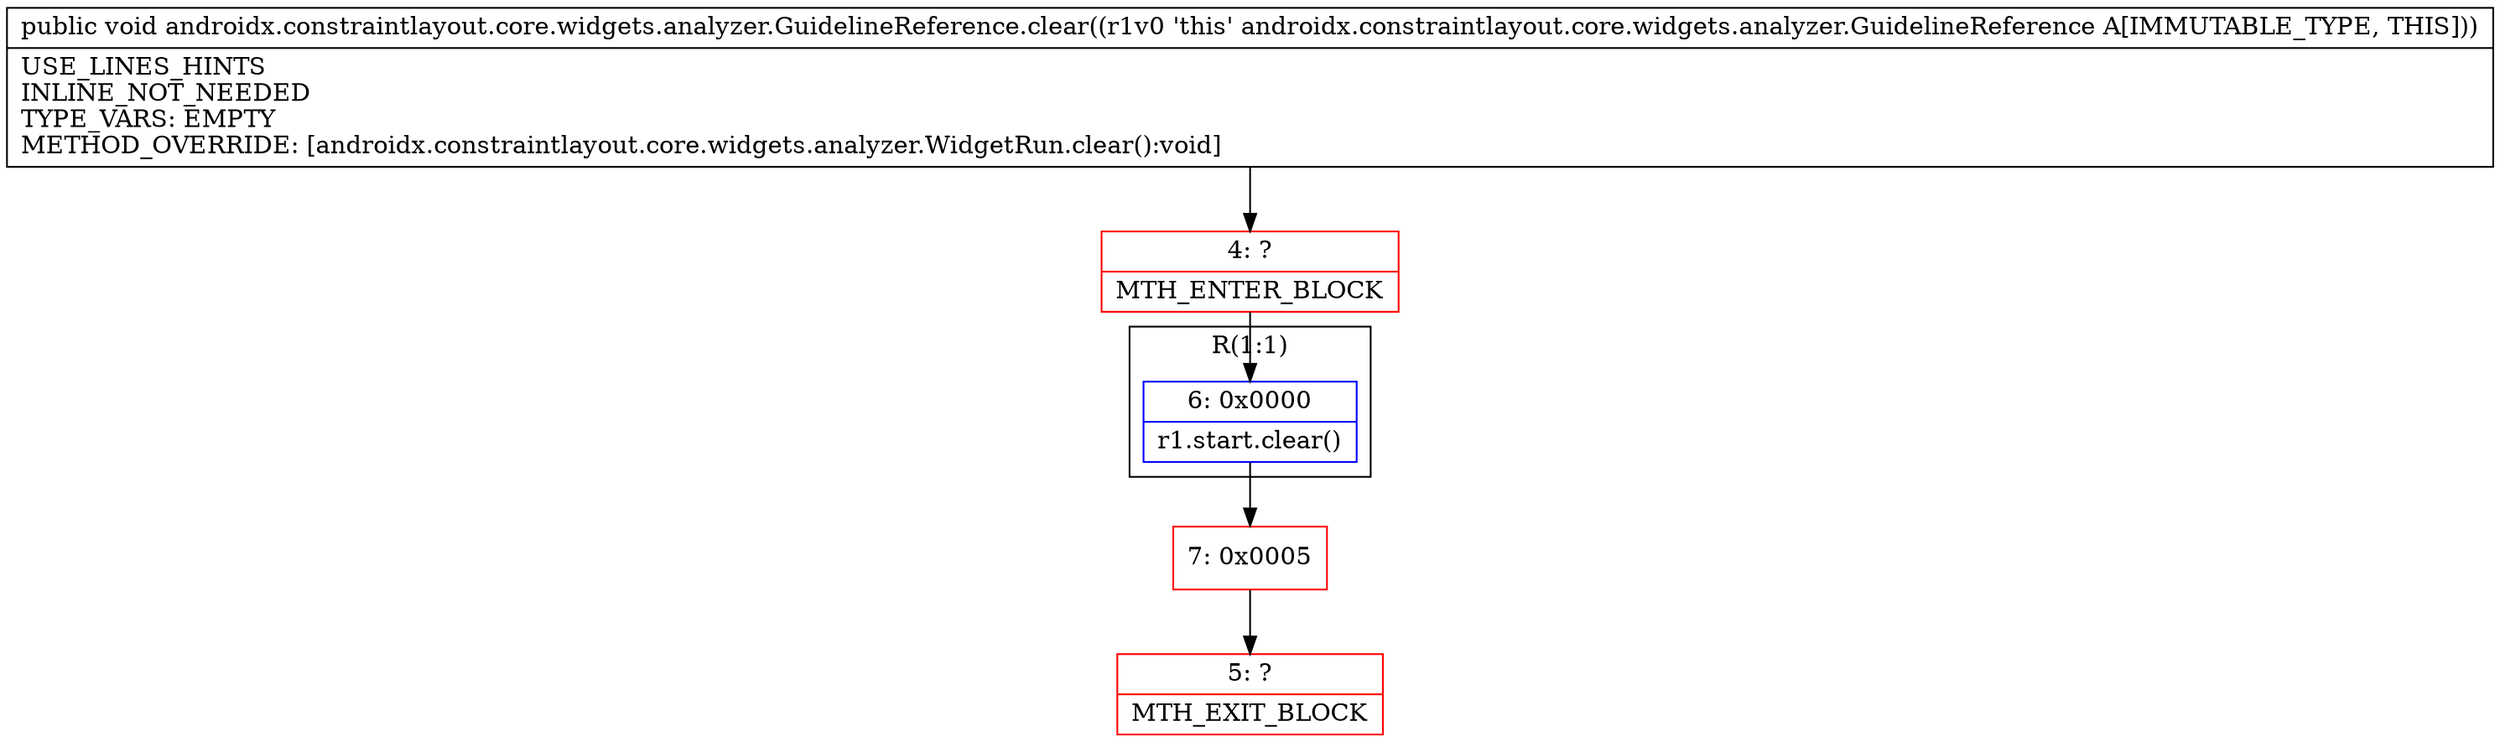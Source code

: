 digraph "CFG forandroidx.constraintlayout.core.widgets.analyzer.GuidelineReference.clear()V" {
subgraph cluster_Region_703438170 {
label = "R(1:1)";
node [shape=record,color=blue];
Node_6 [shape=record,label="{6\:\ 0x0000|r1.start.clear()\l}"];
}
Node_4 [shape=record,color=red,label="{4\:\ ?|MTH_ENTER_BLOCK\l}"];
Node_7 [shape=record,color=red,label="{7\:\ 0x0005}"];
Node_5 [shape=record,color=red,label="{5\:\ ?|MTH_EXIT_BLOCK\l}"];
MethodNode[shape=record,label="{public void androidx.constraintlayout.core.widgets.analyzer.GuidelineReference.clear((r1v0 'this' androidx.constraintlayout.core.widgets.analyzer.GuidelineReference A[IMMUTABLE_TYPE, THIS]))  | USE_LINES_HINTS\lINLINE_NOT_NEEDED\lTYPE_VARS: EMPTY\lMETHOD_OVERRIDE: [androidx.constraintlayout.core.widgets.analyzer.WidgetRun.clear():void]\l}"];
MethodNode -> Node_4;Node_6 -> Node_7;
Node_4 -> Node_6;
Node_7 -> Node_5;
}


